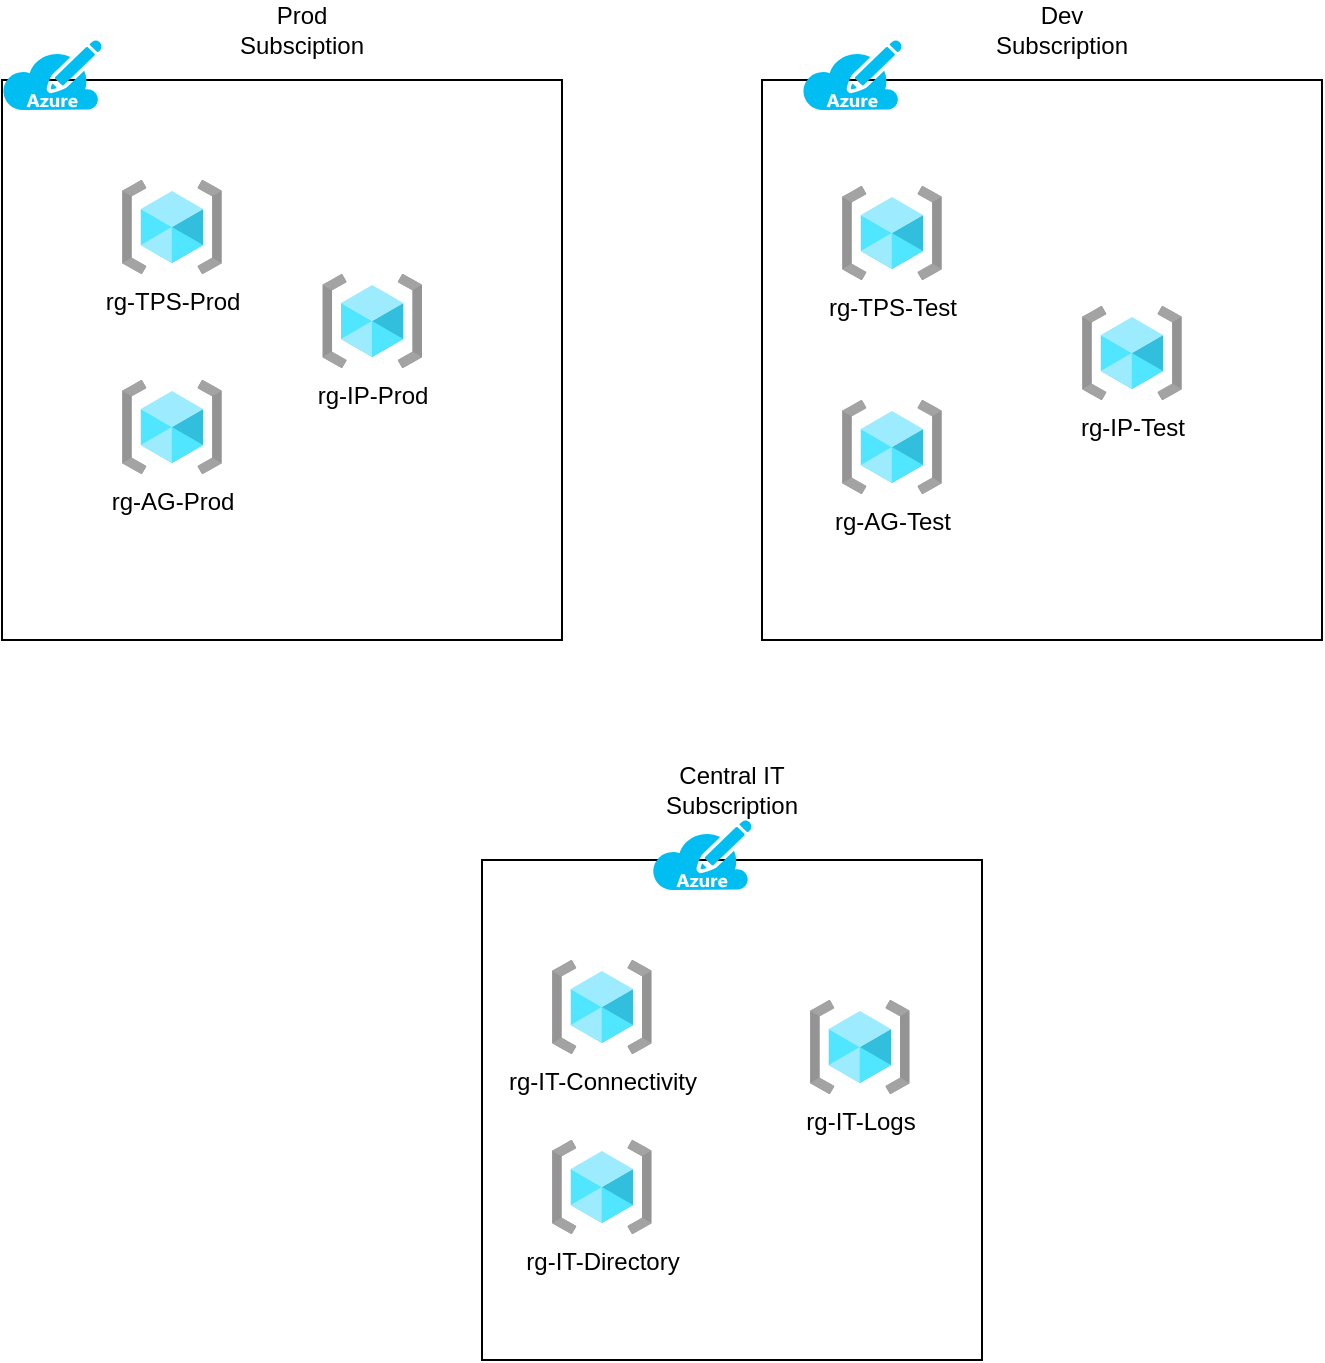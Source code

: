 <mxfile version="16.5.3" type="github">
  <diagram id="YSo_khHKykI0nX7mdWZm" name="Page-1">
    <mxGraphModel dx="1298" dy="735" grid="1" gridSize="10" guides="1" tooltips="1" connect="1" arrows="1" fold="1" page="1" pageScale="1" pageWidth="827" pageHeight="1169" math="0" shadow="0">
      <root>
        <mxCell id="0" />
        <mxCell id="1" parent="0" />
        <mxCell id="PmNJXo4OOjhUNE1FbyF8-1" value="" style="whiteSpace=wrap;html=1;aspect=fixed;" parent="1" vertex="1">
          <mxGeometry x="80" y="80" width="280" height="280" as="geometry" />
        </mxCell>
        <mxCell id="PmNJXo4OOjhUNE1FbyF8-3" value="rg-TPS-Prod" style="aspect=fixed;html=1;points=[];align=center;image;fontSize=12;image=img/lib/azure2/general/Resource_Groups.svg;" parent="1" vertex="1">
          <mxGeometry x="140" y="130" width="49.94" height="47" as="geometry" />
        </mxCell>
        <mxCell id="PmNJXo4OOjhUNE1FbyF8-15" value="rg-AG-Prod" style="aspect=fixed;html=1;points=[];align=center;image;fontSize=12;image=img/lib/azure2/general/Resource_Groups.svg;" parent="1" vertex="1">
          <mxGeometry x="140" y="230" width="49.94" height="47" as="geometry" />
        </mxCell>
        <mxCell id="PmNJXo4OOjhUNE1FbyF8-17" value="rg-IP-Prod" style="aspect=fixed;html=1;points=[];align=center;image;fontSize=12;image=img/lib/azure2/general/Resource_Groups.svg;" parent="1" vertex="1">
          <mxGeometry x="240.12" y="177" width="49.94" height="47" as="geometry" />
        </mxCell>
        <mxCell id="PmNJXo4OOjhUNE1FbyF8-21" value="Prod Subsciption" style="text;html=1;strokeColor=none;fillColor=none;align=center;verticalAlign=middle;whiteSpace=wrap;rounded=0;" parent="1" vertex="1">
          <mxGeometry x="200" y="40" width="60" height="30" as="geometry" />
        </mxCell>
        <mxCell id="ZxwpUjEWRn8DDJIIk_6S-1" value="" style="whiteSpace=wrap;html=1;aspect=fixed;" vertex="1" parent="1">
          <mxGeometry x="460" y="80" width="280" height="280" as="geometry" />
        </mxCell>
        <mxCell id="ZxwpUjEWRn8DDJIIk_6S-2" value="" style="verticalLabelPosition=bottom;html=1;verticalAlign=top;align=center;strokeColor=none;fillColor=#00BEF2;shape=mxgraph.azure.azure_subscription;" vertex="1" parent="1">
          <mxGeometry x="480" y="60" width="50" height="35" as="geometry" />
        </mxCell>
        <mxCell id="ZxwpUjEWRn8DDJIIk_6S-4" value="rg-TPS-Test" style="aspect=fixed;html=1;points=[];align=center;image;fontSize=12;image=img/lib/azure2/general/Resource_Groups.svg;" vertex="1" parent="1">
          <mxGeometry x="500" y="133" width="49.94" height="47" as="geometry" />
        </mxCell>
        <mxCell id="ZxwpUjEWRn8DDJIIk_6S-8" value="rg-AG-Test" style="aspect=fixed;html=1;points=[];align=center;image;fontSize=12;image=img/lib/azure2/general/Resource_Groups.svg;" vertex="1" parent="1">
          <mxGeometry x="500.0" y="240" width="49.94" height="47" as="geometry" />
        </mxCell>
        <mxCell id="ZxwpUjEWRn8DDJIIk_6S-11" value="rg-IP-Test" style="aspect=fixed;html=1;points=[];align=center;image;fontSize=12;image=img/lib/azure2/general/Resource_Groups.svg;" vertex="1" parent="1">
          <mxGeometry x="620" y="193" width="49.94" height="47" as="geometry" />
        </mxCell>
        <mxCell id="ZxwpUjEWRn8DDJIIk_6S-12" value="Dev Subscription" style="text;html=1;strokeColor=none;fillColor=none;align=center;verticalAlign=middle;whiteSpace=wrap;rounded=0;" vertex="1" parent="1">
          <mxGeometry x="580" y="40" width="60" height="30" as="geometry" />
        </mxCell>
        <mxCell id="ZxwpUjEWRn8DDJIIk_6S-13" value="" style="whiteSpace=wrap;html=1;aspect=fixed;" vertex="1" parent="1">
          <mxGeometry x="320" y="470" width="250" height="250" as="geometry" />
        </mxCell>
        <mxCell id="ZxwpUjEWRn8DDJIIk_6S-17" value="" style="verticalLabelPosition=bottom;html=1;verticalAlign=top;align=center;strokeColor=none;fillColor=#00BEF2;shape=mxgraph.azure.azure_subscription;" vertex="1" parent="1">
          <mxGeometry x="80" y="60" width="50" height="35" as="geometry" />
        </mxCell>
        <mxCell id="ZxwpUjEWRn8DDJIIk_6S-18" value="" style="verticalLabelPosition=bottom;html=1;verticalAlign=top;align=center;strokeColor=none;fillColor=#00BEF2;shape=mxgraph.azure.azure_subscription;" vertex="1" parent="1">
          <mxGeometry x="404.91" y="450" width="50" height="35" as="geometry" />
        </mxCell>
        <mxCell id="ZxwpUjEWRn8DDJIIk_6S-26" value="Central IT Subscription" style="text;html=1;strokeColor=none;fillColor=none;align=center;verticalAlign=middle;whiteSpace=wrap;rounded=0;" vertex="1" parent="1">
          <mxGeometry x="415" y="420" width="60" height="30" as="geometry" />
        </mxCell>
        <mxCell id="ZxwpUjEWRn8DDJIIk_6S-27" value="rg-IT-Connectivity" style="aspect=fixed;html=1;points=[];align=center;image;fontSize=12;image=img/lib/azure2/general/Resource_Groups.svg;" vertex="1" parent="1">
          <mxGeometry x="354.97" y="520" width="49.94" height="47" as="geometry" />
        </mxCell>
        <mxCell id="ZxwpUjEWRn8DDJIIk_6S-29" value="rg-IT-Directory" style="aspect=fixed;html=1;points=[];align=center;image;fontSize=12;image=img/lib/azure2/general/Resource_Groups.svg;" vertex="1" parent="1">
          <mxGeometry x="354.97" y="610" width="49.94" height="47" as="geometry" />
        </mxCell>
        <mxCell id="ZxwpUjEWRn8DDJIIk_6S-30" value="rg-IT-Logs" style="aspect=fixed;html=1;points=[];align=center;image;fontSize=12;image=img/lib/azure2/general/Resource_Groups.svg;" vertex="1" parent="1">
          <mxGeometry x="483.97" y="540" width="49.94" height="47" as="geometry" />
        </mxCell>
      </root>
    </mxGraphModel>
  </diagram>
</mxfile>
